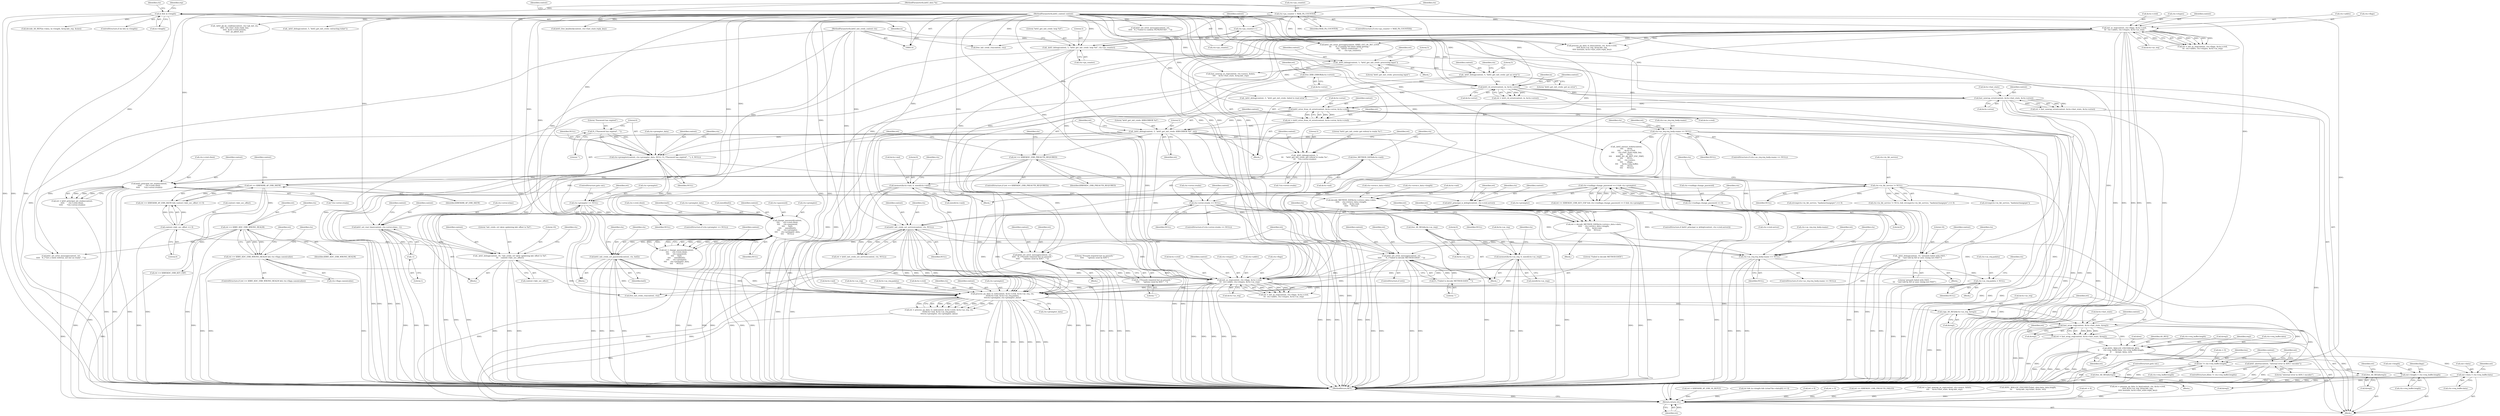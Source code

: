 digraph "0_heimdal_2f7f3d9960aa6ea21358bdf3687cee5149aa35cf@API" {
"1001029" [label="(Call,copy_AS_REQ(&ctx->as_req, &req2))"];
"1000999" [label="(Call,process_pa_data_to_md(context, &ctx->cred, &ctx->as_req, ctx,\n\t\t\t\t&ctx->md, &ctx->as_req.padata,\n\t\t\t\tctx->prompter, ctx->prompter_data))"];
"1000628" [label="(Call,krb5_set_error_message(context, ret,\n\t\t\t\t\t       N_(\"Failed to decode METHOD-DATA\", \"\")))"];
"1000572" [label="(Call,_krb5_debug(context, 5, \"krb5_get_init_creds: KRB-ERROR %d\", ret))"];
"1000562" [label="(Call,krb5_error_from_rd_error(context, &ctx->error, &ctx->cred))"];
"1000547" [label="(Call,fast_unwrap_error(context, &ctx->fast_state, &ctx->error))"];
"1000511" [label="(Call,krb5_rd_error(context, in, &ctx->error))"];
"1000500" [label="(Call,_krb5_debug(context, 5, \"krb5_get_init_creds: got an error\"))"];
"1000214" [label="(Call,_krb5_debug(context, 5, \"krb5_get_init_creds: processing input\"))"];
"1000193" [label="(Call,_krb5_debug(context, 5, \"krb5_get_init_creds: loop %d\", ctx->pa_counter))"];
"1000144" [label="(Call,init_as_req(context, ctx->flags, &ctx->cred,\n\t\t\t  ctx->addrs, ctx->etypes, &ctx->as_req))"];
"1000115" [label="(MethodParameterIn,krb5_context context)"];
"1000189" [label="(Call,ctx->pa_counter++)"];
"1000172" [label="(Call,ctx->pa_counter > MAX_PA_COUNTER)"];
"1000201" [label="(Call,in && in->length)"];
"1000117" [label="(MethodParameterIn,krb5_data *in)"];
"1000504" [label="(Call,free_KRB_ERROR(&ctx->error))"];
"1000560" [label="(Call,ret = krb5_error_from_rd_error(context, &ctx->error, &ctx->cred))"];
"1000604" [label="(Call,ret = decode_METHOD_DATA(ctx->error.e_data->data,\n\t\t\t\t\t     ctx->error.e_data->length,\n\t\t\t\t\t     &ctx->md,\n\t\t\t\t\t     NULL))"];
"1000606" [label="(Call,decode_METHOD_DATA(ctx->error.e_data->data,\n\t\t\t\t\t     ctx->error.e_data->length,\n\t\t\t\t\t     &ctx->md,\n\t\t\t\t\t     NULL))"];
"1000587" [label="(Call,memset(&ctx->md, 0, sizeof(ctx->md)))"];
"1000582" [label="(Call,free_METHOD_DATA(&ctx->md))"];
"1000132" [label="(Call,ctx->as_req.req_body.cname == NULL)"];
"1000631" [label="(Call,N_(\"Failed to decode METHOD-DATA\", \"\"))"];
"1000933" [label="(Call,init_as_req(context, ctx->flags, &ctx->cred,\n\t\t\t  ctx->addrs, ctx->etypes, &ctx->as_req))"];
"1000636" [label="(Call,krb5_set_error_message(context, ret,\n\t\t\t\t\t   N_(\"Preauth required but no preauth \"\n\t\t\t\t\t      \"options send by KDC\", \"\")))"];
"1000578" [label="(Call,ret == KRB5KDC_ERR_PREAUTH_REQUIRED)"];
"1000639" [label="(Call,N_(\"Preauth required but no preauth \"\n\t\t\t\t\t      \"options send by KDC\", \"\"))"];
"1000749" [label="(Call,krb5_init_creds_set_service(context, ctx, NULL))"];
"1000739" [label="(Call,krb5_principal_is_krbtgt(context, ctx->cred.server))"];
"1000722" [label="(Call,krb5_principal_set_realm(context,\n\t\t\t\t\t       ctx->cred.client,\n\t\t\t\t\t       *ctx->error.crealm))"];
"1000710" [label="(Call,_krb5_debug(context, 5,\n\t\t\t    \"krb5_get_init_creds: got referal to realm %s\",\n\t\t\t    *ctx->error.crealm))"];
"1000116" [label="(MethodParameterIn,krb5_init_creds_context ctx)"];
"1000695" [label="(Call,ctx->error.crealm == NULL)"];
"1000670" [label="(Call,_krb5_debug(context, 10, \"init_creds: err skew updateing kdc offset to %d\",\n\t\t\t    context->kdc_sec_offset))"];
"1000654" [label="(Call,krb5_set_real_time(context, ctx->error.stime, -1))"];
"1000661" [label="(Call,-1)"];
"1000648" [label="(Call,context->kdc_sec_offset == 0)"];
"1000860" [label="(Call,krb5_init_creds_set_password(context, ctx, buf2))"];
"1000837" [label="(Call,change_password(context,\n\t\t\t\t      ctx->cred.client,\n\t\t\t\t      ctx->password,\n\t\t\t\t      buf2,\n\t\t\t\t      sizeof(buf2),\n\t\t\t\t      ctx->prompter,\n\t\t\t\t      ctx->prompter_data,\n\t\t\t\t      NULL))"];
"1000802" [label="(Call,ctx->prompter(context, ctx->prompter_data, NULL, N_(\"Password has expired\", \"\"), 0, NULL))"];
"1000808" [label="(Call,N_(\"Password has expired\", \"\"))"];
"1000829" [label="(Call,ctx->prompter == NULL)"];
"1000782" [label="(Call,ctx->runflags.change_password == 0 && ctx->prompter)"];
"1000783" [label="(Call,ctx->runflags.change_password == 0)"];
"1000815" [label="(Call,ctx->in_tkt_service != NULL)"];
"1000898" [label="(Call,_krb5_debug(context, 10, \"preauth failed with FAST, \"\n\t\t\t    \"and told by KD or user, trying w/o FAST\"))"];
"1000684" [label="(Call,ret == KRB5_KDC_ERR_WRONG_REALM && ctx->flags.canonicalize)"];
"1000685" [label="(Call,ret == KRB5_KDC_ERR_WRONG_REALM)"];
"1000645" [label="(Call,ret == KRB5KRB_AP_ERR_SKEW)"];
"1000761" [label="(Call,memset(&ctx->as_req, 0, sizeof(ctx->as_req)))"];
"1000756" [label="(Call,free_AS_REQ(&ctx->as_req))"];
"1000979" [label="(Call,ctx->as_req.padata = NULL)"];
"1000921" [label="(Call,ctx->as_req.req_body.cname == NULL)"];
"1001038" [label="(Call,fast_wrap_req(context, &ctx->fast_state, &req2))"];
"1001036" [label="(Call,ret = fast_wrap_req(context, &ctx->fast_state, &req2))"];
"1001058" [label="(Call,ASN1_MALLOC_ENCODE(AS_REQ,\n\t\t       ctx->req_buffer.data, ctx->req_buffer.length,\n\t\t       &req2, &len, ret))"];
"1001075" [label="(Call,free_AS_REQ(&req2))"];
"1001082" [label="(Call,len != ctx->req_buffer.length)"];
"1001101" [label="(Call,out->length = ctx->req_buffer.length)"];
"1001092" [label="(Call,out->data = ctx->req_buffer.data)"];
"1001117" [label="(Return,return ret;)"];
"1001049" [label="(Call,free_AS_REQ(&req2))"];
"1001089" [label="(Call,krb5_abortx(context, \"internal error in ASN.1 encoder\"))"];
"1000629" [label="(Identifier,context)"];
"1000761" [label="(Call,memset(&ctx->as_req, 0, sizeof(ctx->as_req)))"];
"1000741" [label="(Call,ctx->cred.server)"];
"1000632" [label="(Literal,\"Failed to decode METHOD-DATA\")"];
"1000662" [label="(Literal,1)"];
"1000696" [label="(Call,ctx->error.crealm)"];
"1001072" [label="(Call,&len)"];
"1000131" [label="(ControlStructure,if (ctx->as_req.req_body.cname == NULL))"];
"1000502" [label="(Literal,5)"];
"1000124" [label="(Call,len = 0)"];
"1000171" [label="(ControlStructure,if (ctx->pa_counter > MAX_PA_COUNTER))"];
"1001091" [label="(Literal,\"internal error in ASN.1 encoder\")"];
"1001039" [label="(Identifier,context)"];
"1000191" [label="(Identifier,ctx)"];
"1000585" [label="(Identifier,ctx)"];
"1001059" [label="(Identifier,AS_REQ)"];
"1000850" [label="(Call,ctx->prompter)"];
"1001065" [label="(Call,ctx->req_buffer.length)"];
"1000815" [label="(Call,ctx->in_tkt_service != NULL)"];
"1000839" [label="(Call,ctx->cred.client)"];
"1000688" [label="(Call,ctx->flags.canonicalize)"];
"1000811" [label="(Literal,0)"];
"1000757" [label="(Call,&ctx->as_req)"];
"1000604" [label="(Call,ret = decode_METHOD_DATA(ctx->error.e_data->data,\n\t\t\t\t\t     ctx->error.e_data->length,\n\t\t\t\t\t     &ctx->md,\n\t\t\t\t\t     NULL))"];
"1000703" [label="(Call,krb5_set_error_message(context, ret,\n\t\t\t\t\t   N_(\"Got a client referral, not but no realm\", \"\")))"];
"1000206" [label="(Block,)"];
"1001112" [label="(Identifier,flags)"];
"1000437" [label="(Call,krb5_set_error_message(context, ret,\n\t\t\t\t\t   N_(\"Failed to confirm PA-PKINIT-KX\", \"\")))"];
"1000274" [label="(Call,fast_unwrap_as_rep(context, ctx->nonce, &data,\n\t\t\t\t     &ctx->fast_state, &rep.kdc_rep))"];
"1000633" [label="(Literal,\"\")"];
"1001010" [label="(Call,&ctx->md)"];
"1001119" [label="(MethodReturn,RET)"];
"1000866" [label="(Identifier,ctx)"];
"1000202" [label="(Identifier,in)"];
"1000214" [label="(Call,_krb5_debug(context, 5, \"krb5_get_init_creds: processing input\"))"];
"1000548" [label="(Identifier,context)"];
"1000500" [label="(Call,_krb5_debug(context, 5, \"krb5_get_init_creds: got an error\"))"];
"1000176" [label="(Identifier,MAX_PA_COUNTER)"];
"1000545" [label="(Call,ret = fast_unwrap_error(context, &ctx->fast_state, &ctx->error))"];
"1000172" [label="(Call,ctx->pa_counter > MAX_PA_COUNTER)"];
"1000789" [label="(Literal,0)"];
"1000990" [label="(Identifier,ctx)"];
"1000955" [label="(Call,free_init_creds_ctx(context, ctx))"];
"1001076" [label="(Call,&req2)"];
"1001037" [label="(Identifier,ret)"];
"1000764" [label="(Identifier,ctx)"];
"1000145" [label="(Identifier,context)"];
"1000847" [label="(Identifier,buf2)"];
"1000215" [label="(Identifier,context)"];
"1000588" [label="(Call,&ctx->md)"];
"1000836" [label="(Identifier,ret)"];
"1000920" [label="(ControlStructure,if (ctx->as_req.req_body.cname == NULL))"];
"1000196" [label="(Literal,\"krb5_get_init_creds: loop %d\")"];
"1001005" [label="(Call,&ctx->as_req)"];
"1000534" [label="(Call,ret = KRB5KRB_AP_ERR_V4_REPLY)"];
"1000356" [label="(Call,_krb5_extract_ticket(context,\n\t\t\t\t       &rep,\n\t\t\t\t       &ctx->cred,\n\t\t\t\t       ctx->fast_state.reply_key,\n\t\t\t\t       NULL,\n\t\t\t\t       KRB5_KU_AS_REP_ENC_PART,\n\t\t\t\t       NULL,\n\t\t\t\t       ctx->nonce,\n\t\t\t\t       eflags,\n \t\t\t\t       &ctx->req_buffer,\n \t\t\t\t       NULL,\n \t\t\t\t       NULL))"];
"1000712" [label="(Literal,5)"];
"1000830" [label="(Call,ctx->prompter)"];
"1000686" [label="(Identifier,ret)"];
"1000144" [label="(Call,init_as_req(context, ctx->flags, &ctx->cred,\n\t\t\t  ctx->addrs, ctx->etypes, &ctx->as_req))"];
"1000938" [label="(Call,&ctx->cred)"];
"1000563" [label="(Identifier,context)"];
"1000553" [label="(Call,&ctx->error)"];
"1000195" [label="(Literal,5)"];
"1000635" [label="(Block,)"];
"1000194" [label="(Identifier,context)"];
"1000901" [label="(Literal,\"preauth failed with FAST, \"\n\t\t\t    \"and told by KD or user, trying w/o FAST\")"];
"1000665" [label="(Identifier,context)"];
"1000704" [label="(Identifier,context)"];
"1000819" [label="(Identifier,NULL)"];
"1000577" [label="(ControlStructure,if (ret == KRB5KDC_ERR_PREAUTH_REQUIRED))"];
"1000143" [label="(Identifier,ret)"];
"1001117" [label="(Return,return ret;)"];
"1000922" [label="(Call,ctx->as_req.req_body.cname)"];
"1000650" [label="(Identifier,context)"];
"1000820" [label="(Call,strcmp(ctx->in_tkt_service, \"kadmin/changepw\") == 0)"];
"1001047" [label="(Identifier,ret)"];
"1000572" [label="(Call,_krb5_debug(context, 5, \"krb5_get_init_creds: KRB-ERROR %d\", ret))"];
"1001014" [label="(Call,&ctx->as_req.padata)"];
"1001001" [label="(Call,&ctx->cred)"];
"1000560" [label="(Call,ret = krb5_error_from_rd_error(context, &ctx->error, &ctx->cred))"];
"1000918" [label="(Identifier,ret)"];
"1000607" [label="(Call,ctx->error.e_data->data)"];
"1000646" [label="(Identifier,ret)"];
"1001102" [label="(Call,out->length)"];
"1000934" [label="(Identifier,context)"];
"1001092" [label="(Call,out->data = ctx->req_buffer.data)"];
"1000833" [label="(Identifier,NULL)"];
"1000197" [label="(Call,ctx->pa_counter)"];
"1000925" [label="(Identifier,ctx)"];
"1000645" [label="(Call,ret == KRB5KRB_AP_ERR_SKEW)"];
"1000809" [label="(Literal,\"Password has expired\")"];
"1000519" [label="(Call,ret && in->length && ((char*)in->data)[0] == 4)"];
"1000159" [label="(Call,&ctx->as_req)"];
"1000713" [label="(Literal,\"krb5_get_init_creds: got referal to realm %s\")"];
"1001089" [label="(Call,krb5_abortx(context, \"internal error in ASN.1 encoder\"))"];
"1001070" [label="(Call,&req2)"];
"1000568" [label="(Call,&ctx->cred)"];
"1000667" [label="(Call,ret = 0)"];
"1001038" [label="(Call,fast_wrap_req(context, &ctx->fast_state, &req2))"];
"1001077" [label="(Identifier,req2)"];
"1000814" [label="(Call,ctx->in_tkt_service != NULL && strcmp(ctx->in_tkt_service, \"kadmin/changepw\") == 0)"];
"1000860" [label="(Call,krb5_init_creds_set_password(context, ctx, buf2))"];
"1001048" [label="(Block,)"];
"1001036" [label="(Call,ret = fast_wrap_req(context, &ctx->fast_state, &req2))"];
"1000580" [label="(Identifier,KRB5KDC_ERR_PREAUTH_REQUIRED)"];
"1000219" [label="(Identifier,ret)"];
"1000501" [label="(Identifier,context)"];
"1000606" [label="(Call,decode_METHOD_DATA(ctx->error.e_data->data,\n\t\t\t\t\t     ctx->error.e_data->length,\n\t\t\t\t\t     &ctx->md,\n\t\t\t\t\t     NULL))"];
"1000418" [label="(Call,_krb5_pk_kx_confirm(context, ctx->pk_init_ctx,\n\t\t\t\t\t  ctx->fast_state.reply_key,\n\t\t\t\t\t  &ctx->cred.session,\n\t\t\t\t\t  pa_pkinit_kx))"];
"1000640" [label="(Literal,\"Preauth required but no preauth \"\n\t\t\t\t\t      \"options send by KDC\")"];
"1000690" [label="(Identifier,ctx)"];
"1001040" [label="(Call,&ctx->fast_state)"];
"1001083" [label="(Identifier,len)"];
"1000722" [label="(Call,krb5_principal_set_realm(context,\n\t\t\t\t\t       ctx->cred.client,\n\t\t\t\t\t       *ctx->error.crealm))"];
"1000766" [label="(Literal,0)"];
"1000808" [label="(Call,N_(\"Password has expired\", \"\"))"];
"1000985" [label="(Identifier,NULL)"];
"1001079" [label="(Identifier,ret)"];
"1000945" [label="(Call,ctx->etypes)"];
"1001034" [label="(Call,&req2)"];
"1001023" [label="(Call,ctx->prompter_data)"];
"1000592" [label="(Literal,0)"];
"1000853" [label="(Call,ctx->prompter_data)"];
"1000784" [label="(Call,ctx->runflags.change_password)"];
"1000783" [label="(Call,ctx->runflags.change_password == 0)"];
"1000738" [label="(ControlStructure,if (krb5_principal_is_krbtgt(context, ctx->cred.server)))"];
"1000499" [label="(Block,)"];
"1000877" [label="(Block,)"];
"1001105" [label="(Call,ctx->req_buffer.length)"];
"1000829" [label="(Call,ctx->prompter == NULL)"];
"1000767" [label="(Call,sizeof(ctx->as_req))"];
"1000582" [label="(Call,free_METHOD_DATA(&ctx->md))"];
"1000653" [label="(Block,)"];
"1000153" [label="(Call,ctx->addrs)"];
"1000695" [label="(Call,ctx->error.crealm == NULL)"];
"1000782" [label="(Call,ctx->runflags.change_password == 0 && ctx->prompter)"];
"1000723" [label="(Identifier,context)"];
"1000575" [label="(Literal,\"krb5_get_init_creds: KRB-ERROR %d\")"];
"1000752" [label="(Identifier,NULL)"];
"1001009" [label="(Identifier,ctx)"];
"1000655" [label="(Identifier,context)"];
"1000905" [label="(Identifier,ctx)"];
"1000747" [label="(Call,ret = krb5_init_creds_set_service(context, ctx, NULL))"];
"1000685" [label="(Call,ret == KRB5_KDC_ERR_WRONG_REALM)"];
"1000121" [label="(Block,)"];
"1000146" [label="(Call,ctx->flags)"];
"1000810" [label="(Literal,\"\")"];
"1000505" [label="(Call,&ctx->error)"];
"1000630" [label="(Identifier,ret)"];
"1000683" [label="(ControlStructure,if (ret == KRB5_KDC_ERR_WRONG_REALM && ctx->flags.canonicalize))"];
"1000350" [label="(Call,_krb5_debug(context, 5, \"krb5_get_init_creds: extracting ticket\"))"];
"1000627" [label="(Identifier,ret)"];
"1000821" [label="(Call,strcmp(ctx->in_tkt_service, \"kadmin/changepw\"))"];
"1000779" [label="(Call,ret == KRB5KDC_ERR_KEY_EXP)"];
"1001058" [label="(Call,ASN1_MALLOC_ENCODE(AS_REQ,\n\t\t       ctx->req_buffer.data, ctx->req_buffer.length,\n\t\t       &req2, &len, ret))"];
"1000869" [label="(Call,ret = 0)"];
"1001052" [label="(ControlStructure,goto out;)"];
"1000834" [label="(ControlStructure,goto out;)"];
"1001050" [label="(Call,&req2)"];
"1000626" [label="(ControlStructure,if (ret))"];
"1000641" [label="(Literal,\"\")"];
"1000116" [label="(MethodParameterIn,krb5_init_creds_context ctx)"];
"1000654" [label="(Call,krb5_set_real_time(context, ctx->error.stime, -1))"];
"1000513" [label="(Identifier,in)"];
"1000674" [label="(Call,context->kdc_sec_offset)"];
"1001049" [label="(Call,free_AS_REQ(&req2))"];
"1000848" [label="(Call,sizeof(buf2))"];
"1000932" [label="(Identifier,ret)"];
"1000802" [label="(Call,ctx->prompter(context, ctx->prompter_data, NULL, N_(\"Password has expired\", \"\"), 0, NULL))"];
"1000547" [label="(Call,fast_unwrap_error(context, &ctx->fast_state, &ctx->error))"];
"1000576" [label="(Identifier,ret)"];
"1000625" [label="(Identifier,NULL)"];
"1000671" [label="(Identifier,context)"];
"1000966" [label="(Block,)"];
"1000673" [label="(Literal,\"init_creds: err skew updateing kdc offset to %d\")"];
"1000921" [label="(Call,ctx->as_req.req_body.cname == NULL)"];
"1000748" [label="(Identifier,ret)"];
"1000149" [label="(Call,&ctx->cred)"];
"1001103" [label="(Identifier,out)"];
"1000997" [label="(Call,ret = process_pa_data_to_md(context, &ctx->cred, &ctx->as_req, ctx,\n\t\t\t\t&ctx->md, &ctx->as_req.padata,\n\t\t\t\tctx->prompter, ctx->prompter_data))"];
"1001094" [label="(Identifier,out)"];
"1000142" [label="(Call,ret = init_as_req(context, ctx->flags, &ctx->cred,\n\t\t\t  ctx->addrs, ctx->etypes, &ctx->as_req))"];
"1000503" [label="(Literal,\"krb5_get_init_creds: got an error\")"];
"1000661" [label="(Call,-1)"];
"1000628" [label="(Call,krb5_set_error_message(context, ret,\n\t\t\t\t\t       N_(\"Failed to decode METHOD-DATA\", \"\")))"];
"1000874" [label="(Call,ret == KRB5KDC_ERR_PREAUTH_FAILED)"];
"1001060" [label="(Call,ctx->req_buffer.data)"];
"1000828" [label="(ControlStructure,if (ctx->prompter == NULL))"];
"1000190" [label="(Call,ctx->pa_counter)"];
"1000579" [label="(Identifier,ret)"];
"1000750" [label="(Identifier,context)"];
"1000670" [label="(Call,_krb5_debug(context, 10, \"init_creds: err skew updateing kdc offset to %d\",\n\t\t\t    context->kdc_sec_offset))"];
"1000319" [label="(Call,process_pa_data_to_key(context, ctx, &ctx->cred,\n\t\t\t\t\t &ctx->as_req, &rep.kdc_rep,\n\t\t\t\t\t hostinfo, &ctx->fast_state.reply_key))"];
"1000759" [label="(Identifier,ctx)"];
"1000804" [label="(Call,ctx->prompter_data)"];
"1001029" [label="(Call,copy_AS_REQ(&ctx->as_req, &req2))"];
"1000631" [label="(Call,N_(\"Failed to decode METHOD-DATA\", \"\"))"];
"1000710" [label="(Call,_krb5_debug(context, 5,\n\t\t\t    \"krb5_get_init_creds: got referal to realm %s\",\n\t\t\t    *ctx->error.crealm))"];
"1000942" [label="(Call,ctx->addrs)"];
"1000504" [label="(Call,free_KRB_ERROR(&ctx->error))"];
"1000166" [label="(Call,free_init_creds_ctx(context, ctx))"];
"1000714" [label="(Call,*ctx->error.crealm)"];
"1000644" [label="(Call,ret == KRB5KRB_AP_ERR_SKEW && context->kdc_sec_offset == 0)"];
"1000863" [label="(Identifier,buf2)"];
"1000639" [label="(Call,N_(\"Preauth required but no preauth \"\n\t\t\t\t\t      \"options send by KDC\", \"\"))"];
"1000581" [label="(Block,)"];
"1000720" [label="(Call,ret = krb5_principal_set_realm(context,\n\t\t\t\t\t       ctx->cred.client,\n\t\t\t\t\t       *ctx->error.crealm))"];
"1000749" [label="(Call,krb5_init_creds_set_service(context, ctx, NULL))"];
"1000979" [label="(Call,ctx->as_req.padata = NULL)"];
"1000701" [label="(Identifier,NULL)"];
"1000647" [label="(Identifier,KRB5KRB_AP_ERR_SKEW)"];
"1000856" [label="(Identifier,NULL)"];
"1000193" [label="(Call,_krb5_debug(context, 5, \"krb5_get_init_creds: loop %d\", ctx->pa_counter))"];
"1000724" [label="(Call,ctx->cred.client)"];
"1001101" [label="(Call,out->length = ctx->req_buffer.length)"];
"1000272" [label="(Call,ret = fast_unwrap_as_rep(context, ctx->nonce, &data,\n\t\t\t\t     &ctx->fast_state, &rep.kdc_rep))"];
"1000578" [label="(Call,ret == KRB5KDC_ERR_PREAUTH_REQUIRED)"];
"1000220" [label="(Call,decode_AS_REP(in->data, in->length, &rep.kdc_rep, &size))"];
"1000838" [label="(Identifier,context)"];
"1000245" [label="(Call,ASN1_MALLOC_ENCODE(Ticket, data.data, data.length,\n\t\t\t       &rep.kdc_rep.ticket, &size, ret))"];
"1000605" [label="(Identifier,ret)"];
"1001096" [label="(Call,ctx->req_buffer.data)"];
"1000762" [label="(Call,&ctx->as_req)"];
"1001081" [label="(ControlStructure,if(len != ctx->req_buffer.length))"];
"1000793" [label="(Block,)"];
"1000693" [label="(Block,)"];
"1000540" [label="(Call,_krb5_debug(context, 5, \"krb5_get_init_creds: failed to read error\"))"];
"1000614" [label="(Call,ctx->error.e_data->length)"];
"1000511" [label="(Call,krb5_rd_error(context, in, &ctx->error))"];
"1000132" [label="(Call,ctx->as_req.req_body.cname == NULL)"];
"1000812" [label="(Identifier,NULL)"];
"1001084" [label="(Call,ctx->req_buffer.length)"];
"1000914" [label="(Call,ret = 0)"];
"1001074" [label="(Identifier,ret)"];
"1000698" [label="(Identifier,ctx)"];
"1000862" [label="(Identifier,ctx)"];
"1000649" [label="(Call,context->kdc_sec_offset)"];
"1000210" [label="(Identifier,rep)"];
"1000200" [label="(ControlStructure,if (in && in->length))"];
"1000201" [label="(Call,in && in->length)"];
"1000621" [label="(Call,&ctx->md)"];
"1000600" [label="(Identifier,ctx)"];
"1000179" [label="(Identifier,context)"];
"1000780" [label="(Identifier,ret)"];
"1001082" [label="(Call,len != ctx->req_buffer.length)"];
"1000711" [label="(Identifier,context)"];
"1000178" [label="(Call,krb5_set_error_message(context, KRB5_GET_IN_TKT_LOOP,\n\t\t\t       N_(\"Looping %d times while getting \"\n\t\t\t\t  \"initial credentials\", \"\"),\n\t\t\t       ctx->pa_counter))"];
"1000935" [label="(Call,ctx->flags)"];
"1001075" [label="(Call,free_AS_REQ(&req2))"];
"1000573" [label="(Identifier,context)"];
"1000931" [label="(Call,ret = init_as_req(context, ctx->flags, &ctx->cred,\n\t\t\t  ctx->addrs, ctx->etypes, &ctx->as_req))"];
"1001090" [label="(Identifier,context)"];
"1001118" [label="(Identifier,ret)"];
"1000656" [label="(Call,ctx->error.stime)"];
"1000574" [label="(Literal,5)"];
"1000803" [label="(Identifier,context)"];
"1000778" [label="(Call,ret == KRB5KDC_ERR_KEY_EXP && ctx->runflags.change_password == 0 && ctx->prompter)"];
"1000790" [label="(Call,ctx->prompter)"];
"1000817" [label="(Identifier,ctx)"];
"1000898" [label="(Call,_krb5_debug(context, 10, \"preauth failed with FAST, \"\n\t\t\t    \"and told by KD or user, trying w/o FAST\"))"];
"1000756" [label="(Call,free_AS_REQ(&ctx->as_req))"];
"1000593" [label="(Call,sizeof(ctx->md))"];
"1000816" [label="(Call,ctx->in_tkt_service)"];
"1000672" [label="(Literal,10)"];
"1000636" [label="(Call,krb5_set_error_message(context, ret,\n\t\t\t\t\t   N_(\"Preauth required but no preauth \"\n\t\t\t\t\t      \"options send by KDC\", \"\")))"];
"1000514" [label="(Call,&ctx->error)"];
"1001000" [label="(Identifier,context)"];
"1000507" [label="(Identifier,ctx)"];
"1000900" [label="(Literal,10)"];
"1000694" [label="(ControlStructure,if (ctx->error.crealm == NULL))"];
"1001044" [label="(Call,&req2)"];
"1000999" [label="(Call,process_pa_data_to_md(context, &ctx->cred, &ctx->as_req, ctx,\n\t\t\t\t&ctx->md, &ctx->as_req.padata,\n\t\t\t\tctx->prompter, ctx->prompter_data))"];
"1000948" [label="(Call,&ctx->as_req)"];
"1000317" [label="(Call,ret = process_pa_data_to_key(context, ctx, &ctx->cred,\n\t\t\t\t\t &ctx->as_req, &rep.kdc_rep,\n\t\t\t\t\t hostinfo, &ctx->fast_state.reply_key))"];
"1000549" [label="(Call,&ctx->fast_state)"];
"1000837" [label="(Call,change_password(context,\n\t\t\t\t      ctx->cred.client,\n\t\t\t\t      ctx->password,\n\t\t\t\t      buf2,\n\t\t\t\t      sizeof(buf2),\n\t\t\t\t      ctx->prompter,\n\t\t\t\t      ctx->prompter_data,\n\t\t\t\t      NULL))"];
"1000929" [label="(Identifier,NULL)"];
"1000216" [label="(Literal,5)"];
"1000561" [label="(Identifier,ret)"];
"1000468" [label="(Call,krb5_free_keyblock(context, ctx->fast_state.reply_key))"];
"1000583" [label="(Call,&ctx->md)"];
"1000603" [label="(Block,)"];
"1000140" [label="(Identifier,NULL)"];
"1000562" [label="(Call,krb5_error_from_rd_error(context, &ctx->error, &ctx->cred))"];
"1000637" [label="(Identifier,context)"];
"1000156" [label="(Call,ctx->etypes)"];
"1000590" [label="(Identifier,ctx)"];
"1000740" [label="(Identifier,context)"];
"1000980" [label="(Call,ctx->as_req.padata)"];
"1000652" [label="(Literal,0)"];
"1000133" [label="(Call,ctx->as_req.req_body.cname)"];
"1000739" [label="(Call,krb5_principal_is_krbtgt(context, ctx->cred.server))"];
"1000512" [label="(Identifier,context)"];
"1000587" [label="(Call,memset(&ctx->md, 0, sizeof(ctx->md)))"];
"1000687" [label="(Identifier,KRB5_KDC_ERR_WRONG_REALM)"];
"1000791" [label="(Identifier,ctx)"];
"1000117" [label="(MethodParameterIn,krb5_data *in)"];
"1000203" [label="(Call,in->length)"];
"1001093" [label="(Call,out->data)"];
"1000835" [label="(Call,ret = change_password(context,\n\t\t\t\t      ctx->cred.client,\n\t\t\t\t      ctx->password,\n\t\t\t\t      buf2,\n\t\t\t\t      sizeof(buf2),\n\t\t\t\t      ctx->prompter,\n\t\t\t\t      ctx->prompter_data,\n\t\t\t\t      NULL))"];
"1000509" [label="(Call,ret = krb5_rd_error(context, in, &ctx->error))"];
"1000564" [label="(Call,&ctx->error)"];
"1000174" [label="(Identifier,ctx)"];
"1000773" [label="(Identifier,ctx)"];
"1000679" [label="(Identifier,ctx)"];
"1000173" [label="(Call,ctx->pa_counter)"];
"1000823" [label="(Identifier,ctx)"];
"1000115" [label="(MethodParameterIn,krb5_context context)"];
"1000729" [label="(Call,*ctx->error.crealm)"];
"1001020" [label="(Call,ctx->prompter)"];
"1000933" [label="(Call,init_as_req(context, ctx->flags, &ctx->cred,\n\t\t\t  ctx->addrs, ctx->etypes, &ctx->as_req))"];
"1000844" [label="(Call,ctx->password)"];
"1000899" [label="(Identifier,context)"];
"1000861" [label="(Identifier,context)"];
"1001030" [label="(Call,&ctx->as_req)"];
"1000721" [label="(Identifier,ret)"];
"1000189" [label="(Call,ctx->pa_counter++)"];
"1000684" [label="(Call,ret == KRB5_KDC_ERR_WRONG_REALM && ctx->flags.canonicalize)"];
"1000217" [label="(Literal,\"krb5_get_init_creds: processing input\")"];
"1000751" [label="(Identifier,ctx)"];
"1000963" [label="(Identifier,ctx)"];
"1000510" [label="(Identifier,ret)"];
"1000648" [label="(Call,context->kdc_sec_offset == 0)"];
"1000638" [label="(Identifier,ret)"];
"1000807" [label="(Identifier,NULL)"];
"1001029" -> "1000121"  [label="AST: "];
"1001029" -> "1001034"  [label="CFG: "];
"1001030" -> "1001029"  [label="AST: "];
"1001034" -> "1001029"  [label="AST: "];
"1001037" -> "1001029"  [label="CFG: "];
"1001029" -> "1001119"  [label="DDG: "];
"1001029" -> "1001119"  [label="DDG: "];
"1000999" -> "1001029"  [label="DDG: "];
"1001029" -> "1001038"  [label="DDG: "];
"1000999" -> "1000997"  [label="AST: "];
"1000999" -> "1001023"  [label="CFG: "];
"1001000" -> "1000999"  [label="AST: "];
"1001001" -> "1000999"  [label="AST: "];
"1001005" -> "1000999"  [label="AST: "];
"1001009" -> "1000999"  [label="AST: "];
"1001010" -> "1000999"  [label="AST: "];
"1001014" -> "1000999"  [label="AST: "];
"1001020" -> "1000999"  [label="AST: "];
"1001023" -> "1000999"  [label="AST: "];
"1000997" -> "1000999"  [label="CFG: "];
"1000999" -> "1001119"  [label="DDG: "];
"1000999" -> "1001119"  [label="DDG: "];
"1000999" -> "1001119"  [label="DDG: "];
"1000999" -> "1001119"  [label="DDG: "];
"1000999" -> "1001119"  [label="DDG: "];
"1000999" -> "1001119"  [label="DDG: "];
"1000999" -> "1001119"  [label="DDG: "];
"1000999" -> "1001119"  [label="DDG: "];
"1000999" -> "1000997"  [label="DDG: "];
"1000999" -> "1000997"  [label="DDG: "];
"1000999" -> "1000997"  [label="DDG: "];
"1000999" -> "1000997"  [label="DDG: "];
"1000999" -> "1000997"  [label="DDG: "];
"1000999" -> "1000997"  [label="DDG: "];
"1000999" -> "1000997"  [label="DDG: "];
"1000999" -> "1000997"  [label="DDG: "];
"1000628" -> "1000999"  [label="DDG: "];
"1000933" -> "1000999"  [label="DDG: "];
"1000933" -> "1000999"  [label="DDG: "];
"1000933" -> "1000999"  [label="DDG: "];
"1000636" -> "1000999"  [label="DDG: "];
"1000749" -> "1000999"  [label="DDG: "];
"1000749" -> "1000999"  [label="DDG: "];
"1000670" -> "1000999"  [label="DDG: "];
"1000572" -> "1000999"  [label="DDG: "];
"1000860" -> "1000999"  [label="DDG: "];
"1000860" -> "1000999"  [label="DDG: "];
"1000193" -> "1000999"  [label="DDG: "];
"1000898" -> "1000999"  [label="DDG: "];
"1000739" -> "1000999"  [label="DDG: "];
"1000115" -> "1000999"  [label="DDG: "];
"1000562" -> "1000999"  [label="DDG: "];
"1000144" -> "1000999"  [label="DDG: "];
"1000144" -> "1000999"  [label="DDG: "];
"1000761" -> "1000999"  [label="DDG: "];
"1000116" -> "1000999"  [label="DDG: "];
"1000606" -> "1000999"  [label="DDG: "];
"1000587" -> "1000999"  [label="DDG: "];
"1000979" -> "1000999"  [label="DDG: "];
"1000837" -> "1000999"  [label="DDG: "];
"1000837" -> "1000999"  [label="DDG: "];
"1000782" -> "1000999"  [label="DDG: "];
"1000999" -> "1001038"  [label="DDG: "];
"1000628" -> "1000626"  [label="AST: "];
"1000628" -> "1000631"  [label="CFG: "];
"1000629" -> "1000628"  [label="AST: "];
"1000630" -> "1000628"  [label="AST: "];
"1000631" -> "1000628"  [label="AST: "];
"1000918" -> "1000628"  [label="CFG: "];
"1000628" -> "1001119"  [label="DDG: "];
"1000628" -> "1001119"  [label="DDG: "];
"1000628" -> "1001119"  [label="DDG: "];
"1000628" -> "1001119"  [label="DDG: "];
"1000572" -> "1000628"  [label="DDG: "];
"1000115" -> "1000628"  [label="DDG: "];
"1000604" -> "1000628"  [label="DDG: "];
"1000631" -> "1000628"  [label="DDG: "];
"1000631" -> "1000628"  [label="DDG: "];
"1000628" -> "1000933"  [label="DDG: "];
"1000628" -> "1001117"  [label="DDG: "];
"1000572" -> "1000499"  [label="AST: "];
"1000572" -> "1000576"  [label="CFG: "];
"1000573" -> "1000572"  [label="AST: "];
"1000574" -> "1000572"  [label="AST: "];
"1000575" -> "1000572"  [label="AST: "];
"1000576" -> "1000572"  [label="AST: "];
"1000579" -> "1000572"  [label="CFG: "];
"1000572" -> "1001119"  [label="DDG: "];
"1000572" -> "1001119"  [label="DDG: "];
"1000562" -> "1000572"  [label="DDG: "];
"1000115" -> "1000572"  [label="DDG: "];
"1000560" -> "1000572"  [label="DDG: "];
"1000572" -> "1000578"  [label="DDG: "];
"1000572" -> "1000636"  [label="DDG: "];
"1000572" -> "1000654"  [label="DDG: "];
"1000572" -> "1000703"  [label="DDG: "];
"1000572" -> "1000710"  [label="DDG: "];
"1000572" -> "1000802"  [label="DDG: "];
"1000572" -> "1000898"  [label="DDG: "];
"1000572" -> "1000933"  [label="DDG: "];
"1000562" -> "1000560"  [label="AST: "];
"1000562" -> "1000568"  [label="CFG: "];
"1000563" -> "1000562"  [label="AST: "];
"1000564" -> "1000562"  [label="AST: "];
"1000568" -> "1000562"  [label="AST: "];
"1000560" -> "1000562"  [label="CFG: "];
"1000562" -> "1001119"  [label="DDG: "];
"1000562" -> "1001119"  [label="DDG: "];
"1000562" -> "1000560"  [label="DDG: "];
"1000562" -> "1000560"  [label="DDG: "];
"1000562" -> "1000560"  [label="DDG: "];
"1000547" -> "1000562"  [label="DDG: "];
"1000547" -> "1000562"  [label="DDG: "];
"1000115" -> "1000562"  [label="DDG: "];
"1000144" -> "1000562"  [label="DDG: "];
"1000562" -> "1000933"  [label="DDG: "];
"1000547" -> "1000545"  [label="AST: "];
"1000547" -> "1000553"  [label="CFG: "];
"1000548" -> "1000547"  [label="AST: "];
"1000549" -> "1000547"  [label="AST: "];
"1000553" -> "1000547"  [label="AST: "];
"1000545" -> "1000547"  [label="CFG: "];
"1000547" -> "1001119"  [label="DDG: "];
"1000547" -> "1001119"  [label="DDG: "];
"1000547" -> "1001119"  [label="DDG: "];
"1000547" -> "1000545"  [label="DDG: "];
"1000547" -> "1000545"  [label="DDG: "];
"1000547" -> "1000545"  [label="DDG: "];
"1000511" -> "1000547"  [label="DDG: "];
"1000511" -> "1000547"  [label="DDG: "];
"1000115" -> "1000547"  [label="DDG: "];
"1000547" -> "1001038"  [label="DDG: "];
"1000511" -> "1000509"  [label="AST: "];
"1000511" -> "1000514"  [label="CFG: "];
"1000512" -> "1000511"  [label="AST: "];
"1000513" -> "1000511"  [label="AST: "];
"1000514" -> "1000511"  [label="AST: "];
"1000509" -> "1000511"  [label="CFG: "];
"1000511" -> "1001119"  [label="DDG: "];
"1000511" -> "1001119"  [label="DDG: "];
"1000511" -> "1000509"  [label="DDG: "];
"1000511" -> "1000509"  [label="DDG: "];
"1000511" -> "1000509"  [label="DDG: "];
"1000500" -> "1000511"  [label="DDG: "];
"1000115" -> "1000511"  [label="DDG: "];
"1000201" -> "1000511"  [label="DDG: "];
"1000117" -> "1000511"  [label="DDG: "];
"1000504" -> "1000511"  [label="DDG: "];
"1000511" -> "1000540"  [label="DDG: "];
"1000500" -> "1000499"  [label="AST: "];
"1000500" -> "1000503"  [label="CFG: "];
"1000501" -> "1000500"  [label="AST: "];
"1000502" -> "1000500"  [label="AST: "];
"1000503" -> "1000500"  [label="AST: "];
"1000507" -> "1000500"  [label="CFG: "];
"1000500" -> "1001119"  [label="DDG: "];
"1000214" -> "1000500"  [label="DDG: "];
"1000115" -> "1000500"  [label="DDG: "];
"1000214" -> "1000206"  [label="AST: "];
"1000214" -> "1000217"  [label="CFG: "];
"1000215" -> "1000214"  [label="AST: "];
"1000216" -> "1000214"  [label="AST: "];
"1000217" -> "1000214"  [label="AST: "];
"1000219" -> "1000214"  [label="CFG: "];
"1000214" -> "1001119"  [label="DDG: "];
"1000214" -> "1001119"  [label="DDG: "];
"1000193" -> "1000214"  [label="DDG: "];
"1000115" -> "1000214"  [label="DDG: "];
"1000214" -> "1000274"  [label="DDG: "];
"1000193" -> "1000121"  [label="AST: "];
"1000193" -> "1000197"  [label="CFG: "];
"1000194" -> "1000193"  [label="AST: "];
"1000195" -> "1000193"  [label="AST: "];
"1000196" -> "1000193"  [label="AST: "];
"1000197" -> "1000193"  [label="AST: "];
"1000202" -> "1000193"  [label="CFG: "];
"1000193" -> "1001119"  [label="DDG: "];
"1000193" -> "1001119"  [label="DDG: "];
"1000144" -> "1000193"  [label="DDG: "];
"1000115" -> "1000193"  [label="DDG: "];
"1000189" -> "1000193"  [label="DDG: "];
"1000193" -> "1000933"  [label="DDG: "];
"1000144" -> "1000142"  [label="AST: "];
"1000144" -> "1000159"  [label="CFG: "];
"1000145" -> "1000144"  [label="AST: "];
"1000146" -> "1000144"  [label="AST: "];
"1000149" -> "1000144"  [label="AST: "];
"1000153" -> "1000144"  [label="AST: "];
"1000156" -> "1000144"  [label="AST: "];
"1000159" -> "1000144"  [label="AST: "];
"1000142" -> "1000144"  [label="CFG: "];
"1000144" -> "1001119"  [label="DDG: "];
"1000144" -> "1001119"  [label="DDG: "];
"1000144" -> "1001119"  [label="DDG: "];
"1000144" -> "1001119"  [label="DDG: "];
"1000144" -> "1001119"  [label="DDG: "];
"1000144" -> "1000142"  [label="DDG: "];
"1000144" -> "1000142"  [label="DDG: "];
"1000144" -> "1000142"  [label="DDG: "];
"1000144" -> "1000142"  [label="DDG: "];
"1000144" -> "1000142"  [label="DDG: "];
"1000144" -> "1000142"  [label="DDG: "];
"1000115" -> "1000144"  [label="DDG: "];
"1000144" -> "1000166"  [label="DDG: "];
"1000144" -> "1000178"  [label="DDG: "];
"1000144" -> "1000319"  [label="DDG: "];
"1000144" -> "1000319"  [label="DDG: "];
"1000144" -> "1000756"  [label="DDG: "];
"1000144" -> "1000933"  [label="DDG: "];
"1000144" -> "1000933"  [label="DDG: "];
"1000144" -> "1000933"  [label="DDG: "];
"1000144" -> "1000933"  [label="DDG: "];
"1000144" -> "1000933"  [label="DDG: "];
"1000115" -> "1000114"  [label="AST: "];
"1000115" -> "1001119"  [label="DDG: "];
"1000115" -> "1000166"  [label="DDG: "];
"1000115" -> "1000178"  [label="DDG: "];
"1000115" -> "1000274"  [label="DDG: "];
"1000115" -> "1000319"  [label="DDG: "];
"1000115" -> "1000350"  [label="DDG: "];
"1000115" -> "1000356"  [label="DDG: "];
"1000115" -> "1000418"  [label="DDG: "];
"1000115" -> "1000437"  [label="DDG: "];
"1000115" -> "1000468"  [label="DDG: "];
"1000115" -> "1000540"  [label="DDG: "];
"1000115" -> "1000636"  [label="DDG: "];
"1000115" -> "1000654"  [label="DDG: "];
"1000115" -> "1000670"  [label="DDG: "];
"1000115" -> "1000703"  [label="DDG: "];
"1000115" -> "1000710"  [label="DDG: "];
"1000115" -> "1000722"  [label="DDG: "];
"1000115" -> "1000739"  [label="DDG: "];
"1000115" -> "1000749"  [label="DDG: "];
"1000115" -> "1000802"  [label="DDG: "];
"1000115" -> "1000837"  [label="DDG: "];
"1000115" -> "1000860"  [label="DDG: "];
"1000115" -> "1000898"  [label="DDG: "];
"1000115" -> "1000933"  [label="DDG: "];
"1000115" -> "1000955"  [label="DDG: "];
"1000115" -> "1001038"  [label="DDG: "];
"1000115" -> "1001089"  [label="DDG: "];
"1000189" -> "1000121"  [label="AST: "];
"1000189" -> "1000190"  [label="CFG: "];
"1000190" -> "1000189"  [label="AST: "];
"1000194" -> "1000189"  [label="CFG: "];
"1000172" -> "1000189"  [label="DDG: "];
"1000172" -> "1000171"  [label="AST: "];
"1000172" -> "1000176"  [label="CFG: "];
"1000173" -> "1000172"  [label="AST: "];
"1000176" -> "1000172"  [label="AST: "];
"1000179" -> "1000172"  [label="CFG: "];
"1000191" -> "1000172"  [label="CFG: "];
"1000172" -> "1001119"  [label="DDG: "];
"1000172" -> "1001119"  [label="DDG: "];
"1000172" -> "1000178"  [label="DDG: "];
"1000201" -> "1000200"  [label="AST: "];
"1000201" -> "1000202"  [label="CFG: "];
"1000201" -> "1000203"  [label="CFG: "];
"1000202" -> "1000201"  [label="AST: "];
"1000203" -> "1000201"  [label="AST: "];
"1000210" -> "1000201"  [label="CFG: "];
"1000925" -> "1000201"  [label="CFG: "];
"1000201" -> "1001119"  [label="DDG: "];
"1000201" -> "1001119"  [label="DDG: "];
"1000201" -> "1001119"  [label="DDG: "];
"1000117" -> "1000201"  [label="DDG: "];
"1000201" -> "1000220"  [label="DDG: "];
"1000117" -> "1000114"  [label="AST: "];
"1000117" -> "1001119"  [label="DDG: "];
"1000504" -> "1000499"  [label="AST: "];
"1000504" -> "1000505"  [label="CFG: "];
"1000505" -> "1000504"  [label="AST: "];
"1000510" -> "1000504"  [label="CFG: "];
"1000504" -> "1001119"  [label="DDG: "];
"1000560" -> "1000499"  [label="AST: "];
"1000561" -> "1000560"  [label="AST: "];
"1000573" -> "1000560"  [label="CFG: "];
"1000560" -> "1001119"  [label="DDG: "];
"1000604" -> "1000603"  [label="AST: "];
"1000604" -> "1000606"  [label="CFG: "];
"1000605" -> "1000604"  [label="AST: "];
"1000606" -> "1000604"  [label="AST: "];
"1000627" -> "1000604"  [label="CFG: "];
"1000604" -> "1001119"  [label="DDG: "];
"1000604" -> "1001119"  [label="DDG: "];
"1000606" -> "1000604"  [label="DDG: "];
"1000606" -> "1000604"  [label="DDG: "];
"1000606" -> "1000604"  [label="DDG: "];
"1000606" -> "1000604"  [label="DDG: "];
"1000604" -> "1001117"  [label="DDG: "];
"1000606" -> "1000625"  [label="CFG: "];
"1000607" -> "1000606"  [label="AST: "];
"1000614" -> "1000606"  [label="AST: "];
"1000621" -> "1000606"  [label="AST: "];
"1000625" -> "1000606"  [label="AST: "];
"1000606" -> "1001119"  [label="DDG: "];
"1000606" -> "1001119"  [label="DDG: "];
"1000606" -> "1001119"  [label="DDG: "];
"1000606" -> "1001119"  [label="DDG: "];
"1000587" -> "1000606"  [label="DDG: "];
"1000132" -> "1000606"  [label="DDG: "];
"1000606" -> "1000921"  [label="DDG: "];
"1000587" -> "1000581"  [label="AST: "];
"1000587" -> "1000593"  [label="CFG: "];
"1000588" -> "1000587"  [label="AST: "];
"1000592" -> "1000587"  [label="AST: "];
"1000593" -> "1000587"  [label="AST: "];
"1000600" -> "1000587"  [label="CFG: "];
"1000587" -> "1001119"  [label="DDG: "];
"1000587" -> "1001119"  [label="DDG: "];
"1000582" -> "1000587"  [label="DDG: "];
"1000582" -> "1000581"  [label="AST: "];
"1000582" -> "1000583"  [label="CFG: "];
"1000583" -> "1000582"  [label="AST: "];
"1000590" -> "1000582"  [label="CFG: "];
"1000582" -> "1001119"  [label="DDG: "];
"1000132" -> "1000131"  [label="AST: "];
"1000132" -> "1000140"  [label="CFG: "];
"1000133" -> "1000132"  [label="AST: "];
"1000140" -> "1000132"  [label="AST: "];
"1000143" -> "1000132"  [label="CFG: "];
"1000174" -> "1000132"  [label="CFG: "];
"1000132" -> "1001119"  [label="DDG: "];
"1000132" -> "1001119"  [label="DDG: "];
"1000132" -> "1001119"  [label="DDG: "];
"1000132" -> "1000356"  [label="DDG: "];
"1000132" -> "1000695"  [label="DDG: "];
"1000132" -> "1000802"  [label="DDG: "];
"1000132" -> "1000921"  [label="DDG: "];
"1000132" -> "1000921"  [label="DDG: "];
"1000631" -> "1000633"  [label="CFG: "];
"1000632" -> "1000631"  [label="AST: "];
"1000633" -> "1000631"  [label="AST: "];
"1000933" -> "1000931"  [label="AST: "];
"1000933" -> "1000948"  [label="CFG: "];
"1000934" -> "1000933"  [label="AST: "];
"1000935" -> "1000933"  [label="AST: "];
"1000938" -> "1000933"  [label="AST: "];
"1000942" -> "1000933"  [label="AST: "];
"1000945" -> "1000933"  [label="AST: "];
"1000948" -> "1000933"  [label="AST: "];
"1000931" -> "1000933"  [label="CFG: "];
"1000933" -> "1001119"  [label="DDG: "];
"1000933" -> "1001119"  [label="DDG: "];
"1000933" -> "1001119"  [label="DDG: "];
"1000933" -> "1001119"  [label="DDG: "];
"1000933" -> "1001119"  [label="DDG: "];
"1000933" -> "1000931"  [label="DDG: "];
"1000933" -> "1000931"  [label="DDG: "];
"1000933" -> "1000931"  [label="DDG: "];
"1000933" -> "1000931"  [label="DDG: "];
"1000933" -> "1000931"  [label="DDG: "];
"1000933" -> "1000931"  [label="DDG: "];
"1000636" -> "1000933"  [label="DDG: "];
"1000749" -> "1000933"  [label="DDG: "];
"1000670" -> "1000933"  [label="DDG: "];
"1000860" -> "1000933"  [label="DDG: "];
"1000898" -> "1000933"  [label="DDG: "];
"1000739" -> "1000933"  [label="DDG: "];
"1000684" -> "1000933"  [label="DDG: "];
"1000761" -> "1000933"  [label="DDG: "];
"1000933" -> "1000955"  [label="DDG: "];
"1000636" -> "1000635"  [label="AST: "];
"1000636" -> "1000639"  [label="CFG: "];
"1000637" -> "1000636"  [label="AST: "];
"1000638" -> "1000636"  [label="AST: "];
"1000639" -> "1000636"  [label="AST: "];
"1000918" -> "1000636"  [label="CFG: "];
"1000636" -> "1001119"  [label="DDG: "];
"1000636" -> "1001119"  [label="DDG: "];
"1000636" -> "1001119"  [label="DDG: "];
"1000636" -> "1001119"  [label="DDG: "];
"1000578" -> "1000636"  [label="DDG: "];
"1000639" -> "1000636"  [label="DDG: "];
"1000639" -> "1000636"  [label="DDG: "];
"1000636" -> "1001117"  [label="DDG: "];
"1000578" -> "1000577"  [label="AST: "];
"1000578" -> "1000580"  [label="CFG: "];
"1000579" -> "1000578"  [label="AST: "];
"1000580" -> "1000578"  [label="AST: "];
"1000585" -> "1000578"  [label="CFG: "];
"1000646" -> "1000578"  [label="CFG: "];
"1000578" -> "1001119"  [label="DDG: "];
"1000578" -> "1001119"  [label="DDG: "];
"1000578" -> "1000645"  [label="DDG: "];
"1000639" -> "1000641"  [label="CFG: "];
"1000640" -> "1000639"  [label="AST: "];
"1000641" -> "1000639"  [label="AST: "];
"1000749" -> "1000747"  [label="AST: "];
"1000749" -> "1000752"  [label="CFG: "];
"1000750" -> "1000749"  [label="AST: "];
"1000751" -> "1000749"  [label="AST: "];
"1000752" -> "1000749"  [label="AST: "];
"1000747" -> "1000749"  [label="CFG: "];
"1000749" -> "1001119"  [label="DDG: "];
"1000749" -> "1001119"  [label="DDG: "];
"1000749" -> "1001119"  [label="DDG: "];
"1000749" -> "1000747"  [label="DDG: "];
"1000749" -> "1000747"  [label="DDG: "];
"1000749" -> "1000747"  [label="DDG: "];
"1000739" -> "1000749"  [label="DDG: "];
"1000116" -> "1000749"  [label="DDG: "];
"1000695" -> "1000749"  [label="DDG: "];
"1000749" -> "1000921"  [label="DDG: "];
"1000749" -> "1000955"  [label="DDG: "];
"1000739" -> "1000738"  [label="AST: "];
"1000739" -> "1000741"  [label="CFG: "];
"1000740" -> "1000739"  [label="AST: "];
"1000741" -> "1000739"  [label="AST: "];
"1000748" -> "1000739"  [label="CFG: "];
"1000759" -> "1000739"  [label="CFG: "];
"1000739" -> "1001119"  [label="DDG: "];
"1000739" -> "1001119"  [label="DDG: "];
"1000739" -> "1001119"  [label="DDG: "];
"1000722" -> "1000739"  [label="DDG: "];
"1000722" -> "1000720"  [label="AST: "];
"1000722" -> "1000729"  [label="CFG: "];
"1000723" -> "1000722"  [label="AST: "];
"1000724" -> "1000722"  [label="AST: "];
"1000729" -> "1000722"  [label="AST: "];
"1000720" -> "1000722"  [label="CFG: "];
"1000722" -> "1001119"  [label="DDG: "];
"1000722" -> "1001119"  [label="DDG: "];
"1000722" -> "1001119"  [label="DDG: "];
"1000722" -> "1000720"  [label="DDG: "];
"1000722" -> "1000720"  [label="DDG: "];
"1000722" -> "1000720"  [label="DDG: "];
"1000710" -> "1000722"  [label="DDG: "];
"1000710" -> "1000722"  [label="DDG: "];
"1000710" -> "1000693"  [label="AST: "];
"1000710" -> "1000714"  [label="CFG: "];
"1000711" -> "1000710"  [label="AST: "];
"1000712" -> "1000710"  [label="AST: "];
"1000713" -> "1000710"  [label="AST: "];
"1000714" -> "1000710"  [label="AST: "];
"1000721" -> "1000710"  [label="CFG: "];
"1000710" -> "1001119"  [label="DDG: "];
"1000116" -> "1000114"  [label="AST: "];
"1000116" -> "1001119"  [label="DDG: "];
"1000116" -> "1000166"  [label="DDG: "];
"1000116" -> "1000319"  [label="DDG: "];
"1000116" -> "1000860"  [label="DDG: "];
"1000116" -> "1000955"  [label="DDG: "];
"1000695" -> "1000694"  [label="AST: "];
"1000695" -> "1000701"  [label="CFG: "];
"1000696" -> "1000695"  [label="AST: "];
"1000701" -> "1000695"  [label="AST: "];
"1000704" -> "1000695"  [label="CFG: "];
"1000711" -> "1000695"  [label="CFG: "];
"1000695" -> "1001119"  [label="DDG: "];
"1000695" -> "1001119"  [label="DDG: "];
"1000695" -> "1001119"  [label="DDG: "];
"1000695" -> "1000921"  [label="DDG: "];
"1000670" -> "1000653"  [label="AST: "];
"1000670" -> "1000674"  [label="CFG: "];
"1000671" -> "1000670"  [label="AST: "];
"1000672" -> "1000670"  [label="AST: "];
"1000673" -> "1000670"  [label="AST: "];
"1000674" -> "1000670"  [label="AST: "];
"1000679" -> "1000670"  [label="CFG: "];
"1000670" -> "1001119"  [label="DDG: "];
"1000670" -> "1001119"  [label="DDG: "];
"1000670" -> "1001119"  [label="DDG: "];
"1000654" -> "1000670"  [label="DDG: "];
"1000648" -> "1000670"  [label="DDG: "];
"1000654" -> "1000653"  [label="AST: "];
"1000654" -> "1000661"  [label="CFG: "];
"1000655" -> "1000654"  [label="AST: "];
"1000656" -> "1000654"  [label="AST: "];
"1000661" -> "1000654"  [label="AST: "];
"1000665" -> "1000654"  [label="CFG: "];
"1000654" -> "1001119"  [label="DDG: "];
"1000654" -> "1001119"  [label="DDG: "];
"1000654" -> "1001119"  [label="DDG: "];
"1000661" -> "1000654"  [label="DDG: "];
"1000661" -> "1000662"  [label="CFG: "];
"1000662" -> "1000661"  [label="AST: "];
"1000648" -> "1000644"  [label="AST: "];
"1000648" -> "1000652"  [label="CFG: "];
"1000649" -> "1000648"  [label="AST: "];
"1000652" -> "1000648"  [label="AST: "];
"1000644" -> "1000648"  [label="CFG: "];
"1000648" -> "1001119"  [label="DDG: "];
"1000648" -> "1000644"  [label="DDG: "];
"1000648" -> "1000644"  [label="DDG: "];
"1000860" -> "1000793"  [label="AST: "];
"1000860" -> "1000863"  [label="CFG: "];
"1000861" -> "1000860"  [label="AST: "];
"1000862" -> "1000860"  [label="AST: "];
"1000863" -> "1000860"  [label="AST: "];
"1000866" -> "1000860"  [label="CFG: "];
"1000860" -> "1001119"  [label="DDG: "];
"1000860" -> "1001119"  [label="DDG: "];
"1000860" -> "1001119"  [label="DDG: "];
"1000860" -> "1001119"  [label="DDG: "];
"1000837" -> "1000860"  [label="DDG: "];
"1000837" -> "1000860"  [label="DDG: "];
"1000860" -> "1000955"  [label="DDG: "];
"1000837" -> "1000835"  [label="AST: "];
"1000837" -> "1000856"  [label="CFG: "];
"1000838" -> "1000837"  [label="AST: "];
"1000839" -> "1000837"  [label="AST: "];
"1000844" -> "1000837"  [label="AST: "];
"1000847" -> "1000837"  [label="AST: "];
"1000848" -> "1000837"  [label="AST: "];
"1000850" -> "1000837"  [label="AST: "];
"1000853" -> "1000837"  [label="AST: "];
"1000856" -> "1000837"  [label="AST: "];
"1000835" -> "1000837"  [label="CFG: "];
"1000837" -> "1001119"  [label="DDG: "];
"1000837" -> "1001119"  [label="DDG: "];
"1000837" -> "1001119"  [label="DDG: "];
"1000837" -> "1001119"  [label="DDG: "];
"1000837" -> "1001119"  [label="DDG: "];
"1000837" -> "1001119"  [label="DDG: "];
"1000837" -> "1001119"  [label="DDG: "];
"1000837" -> "1000835"  [label="DDG: "];
"1000837" -> "1000835"  [label="DDG: "];
"1000837" -> "1000835"  [label="DDG: "];
"1000837" -> "1000835"  [label="DDG: "];
"1000837" -> "1000835"  [label="DDG: "];
"1000837" -> "1000835"  [label="DDG: "];
"1000837" -> "1000835"  [label="DDG: "];
"1000802" -> "1000837"  [label="DDG: "];
"1000802" -> "1000837"  [label="DDG: "];
"1000829" -> "1000837"  [label="DDG: "];
"1000829" -> "1000837"  [label="DDG: "];
"1000837" -> "1000921"  [label="DDG: "];
"1000802" -> "1000793"  [label="AST: "];
"1000802" -> "1000812"  [label="CFG: "];
"1000803" -> "1000802"  [label="AST: "];
"1000804" -> "1000802"  [label="AST: "];
"1000807" -> "1000802"  [label="AST: "];
"1000808" -> "1000802"  [label="AST: "];
"1000811" -> "1000802"  [label="AST: "];
"1000812" -> "1000802"  [label="AST: "];
"1000817" -> "1000802"  [label="CFG: "];
"1000802" -> "1001119"  [label="DDG: "];
"1000802" -> "1001119"  [label="DDG: "];
"1000802" -> "1001119"  [label="DDG: "];
"1000802" -> "1001119"  [label="DDG: "];
"1000808" -> "1000802"  [label="DDG: "];
"1000808" -> "1000802"  [label="DDG: "];
"1000802" -> "1000815"  [label="DDG: "];
"1000808" -> "1000810"  [label="CFG: "];
"1000809" -> "1000808"  [label="AST: "];
"1000810" -> "1000808"  [label="AST: "];
"1000811" -> "1000808"  [label="CFG: "];
"1000829" -> "1000828"  [label="AST: "];
"1000829" -> "1000833"  [label="CFG: "];
"1000830" -> "1000829"  [label="AST: "];
"1000833" -> "1000829"  [label="AST: "];
"1000834" -> "1000829"  [label="CFG: "];
"1000836" -> "1000829"  [label="CFG: "];
"1000829" -> "1001119"  [label="DDG: "];
"1000829" -> "1001119"  [label="DDG: "];
"1000829" -> "1001119"  [label="DDG: "];
"1000782" -> "1000829"  [label="DDG: "];
"1000815" -> "1000829"  [label="DDG: "];
"1000782" -> "1000778"  [label="AST: "];
"1000782" -> "1000783"  [label="CFG: "];
"1000782" -> "1000790"  [label="CFG: "];
"1000783" -> "1000782"  [label="AST: "];
"1000790" -> "1000782"  [label="AST: "];
"1000778" -> "1000782"  [label="CFG: "];
"1000782" -> "1001119"  [label="DDG: "];
"1000782" -> "1001119"  [label="DDG: "];
"1000782" -> "1000778"  [label="DDG: "];
"1000782" -> "1000778"  [label="DDG: "];
"1000783" -> "1000782"  [label="DDG: "];
"1000783" -> "1000782"  [label="DDG: "];
"1000783" -> "1000789"  [label="CFG: "];
"1000784" -> "1000783"  [label="AST: "];
"1000789" -> "1000783"  [label="AST: "];
"1000791" -> "1000783"  [label="CFG: "];
"1000783" -> "1001119"  [label="DDG: "];
"1000815" -> "1000814"  [label="AST: "];
"1000815" -> "1000819"  [label="CFG: "];
"1000816" -> "1000815"  [label="AST: "];
"1000819" -> "1000815"  [label="AST: "];
"1000823" -> "1000815"  [label="CFG: "];
"1000814" -> "1000815"  [label="CFG: "];
"1000815" -> "1001119"  [label="DDG: "];
"1000815" -> "1001119"  [label="DDG: "];
"1000815" -> "1000814"  [label="DDG: "];
"1000815" -> "1000814"  [label="DDG: "];
"1000815" -> "1000820"  [label="DDG: "];
"1000815" -> "1000821"  [label="DDG: "];
"1000898" -> "1000877"  [label="AST: "];
"1000898" -> "1000901"  [label="CFG: "];
"1000899" -> "1000898"  [label="AST: "];
"1000900" -> "1000898"  [label="AST: "];
"1000901" -> "1000898"  [label="AST: "];
"1000905" -> "1000898"  [label="CFG: "];
"1000898" -> "1001119"  [label="DDG: "];
"1000898" -> "1001119"  [label="DDG: "];
"1000684" -> "1000683"  [label="AST: "];
"1000684" -> "1000685"  [label="CFG: "];
"1000684" -> "1000688"  [label="CFG: "];
"1000685" -> "1000684"  [label="AST: "];
"1000688" -> "1000684"  [label="AST: "];
"1000698" -> "1000684"  [label="CFG: "];
"1000780" -> "1000684"  [label="CFG: "];
"1000684" -> "1001119"  [label="DDG: "];
"1000684" -> "1001119"  [label="DDG: "];
"1000684" -> "1001119"  [label="DDG: "];
"1000685" -> "1000684"  [label="DDG: "];
"1000685" -> "1000684"  [label="DDG: "];
"1000685" -> "1000687"  [label="CFG: "];
"1000686" -> "1000685"  [label="AST: "];
"1000687" -> "1000685"  [label="AST: "];
"1000690" -> "1000685"  [label="CFG: "];
"1000685" -> "1001119"  [label="DDG: "];
"1000645" -> "1000685"  [label="DDG: "];
"1000685" -> "1000703"  [label="DDG: "];
"1000685" -> "1000779"  [label="DDG: "];
"1000645" -> "1000644"  [label="AST: "];
"1000645" -> "1000647"  [label="CFG: "];
"1000646" -> "1000645"  [label="AST: "];
"1000647" -> "1000645"  [label="AST: "];
"1000650" -> "1000645"  [label="CFG: "];
"1000644" -> "1000645"  [label="CFG: "];
"1000645" -> "1001119"  [label="DDG: "];
"1000645" -> "1001119"  [label="DDG: "];
"1000645" -> "1000644"  [label="DDG: "];
"1000645" -> "1000644"  [label="DDG: "];
"1000645" -> "1001117"  [label="DDG: "];
"1000761" -> "1000693"  [label="AST: "];
"1000761" -> "1000767"  [label="CFG: "];
"1000762" -> "1000761"  [label="AST: "];
"1000766" -> "1000761"  [label="AST: "];
"1000767" -> "1000761"  [label="AST: "];
"1000773" -> "1000761"  [label="CFG: "];
"1000761" -> "1001119"  [label="DDG: "];
"1000761" -> "1001119"  [label="DDG: "];
"1000756" -> "1000761"  [label="DDG: "];
"1000756" -> "1000693"  [label="AST: "];
"1000756" -> "1000757"  [label="CFG: "];
"1000757" -> "1000756"  [label="AST: "];
"1000764" -> "1000756"  [label="CFG: "];
"1000756" -> "1001119"  [label="DDG: "];
"1000979" -> "1000966"  [label="AST: "];
"1000979" -> "1000985"  [label="CFG: "];
"1000980" -> "1000979"  [label="AST: "];
"1000985" -> "1000979"  [label="AST: "];
"1000990" -> "1000979"  [label="CFG: "];
"1000979" -> "1001119"  [label="DDG: "];
"1000979" -> "1001119"  [label="DDG: "];
"1000921" -> "1000979"  [label="DDG: "];
"1000921" -> "1000920"  [label="AST: "];
"1000921" -> "1000929"  [label="CFG: "];
"1000922" -> "1000921"  [label="AST: "];
"1000929" -> "1000921"  [label="AST: "];
"1000932" -> "1000921"  [label="CFG: "];
"1000963" -> "1000921"  [label="CFG: "];
"1000921" -> "1001119"  [label="DDG: "];
"1000921" -> "1001119"  [label="DDG: "];
"1000921" -> "1001119"  [label="DDG: "];
"1001038" -> "1001036"  [label="AST: "];
"1001038" -> "1001044"  [label="CFG: "];
"1001039" -> "1001038"  [label="AST: "];
"1001040" -> "1001038"  [label="AST: "];
"1001044" -> "1001038"  [label="AST: "];
"1001036" -> "1001038"  [label="CFG: "];
"1001038" -> "1001119"  [label="DDG: "];
"1001038" -> "1001119"  [label="DDG: "];
"1001038" -> "1001036"  [label="DDG: "];
"1001038" -> "1001036"  [label="DDG: "];
"1001038" -> "1001036"  [label="DDG: "];
"1001038" -> "1001049"  [label="DDG: "];
"1001038" -> "1001058"  [label="DDG: "];
"1001038" -> "1001089"  [label="DDG: "];
"1001036" -> "1000121"  [label="AST: "];
"1001037" -> "1001036"  [label="AST: "];
"1001047" -> "1001036"  [label="CFG: "];
"1001036" -> "1001119"  [label="DDG: "];
"1001036" -> "1001119"  [label="DDG: "];
"1001036" -> "1001058"  [label="DDG: "];
"1001036" -> "1001117"  [label="DDG: "];
"1001058" -> "1000121"  [label="AST: "];
"1001058" -> "1001074"  [label="CFG: "];
"1001059" -> "1001058"  [label="AST: "];
"1001060" -> "1001058"  [label="AST: "];
"1001065" -> "1001058"  [label="AST: "];
"1001070" -> "1001058"  [label="AST: "];
"1001072" -> "1001058"  [label="AST: "];
"1001074" -> "1001058"  [label="AST: "];
"1001077" -> "1001058"  [label="CFG: "];
"1001058" -> "1001119"  [label="DDG: "];
"1001058" -> "1001119"  [label="DDG: "];
"1001058" -> "1001119"  [label="DDG: "];
"1001058" -> "1001119"  [label="DDG: "];
"1001058" -> "1001119"  [label="DDG: "];
"1001058" -> "1001119"  [label="DDG: "];
"1001058" -> "1001075"  [label="DDG: "];
"1001058" -> "1001082"  [label="DDG: "];
"1001058" -> "1001092"  [label="DDG: "];
"1001058" -> "1001117"  [label="DDG: "];
"1001075" -> "1000121"  [label="AST: "];
"1001075" -> "1001076"  [label="CFG: "];
"1001076" -> "1001075"  [label="AST: "];
"1001079" -> "1001075"  [label="CFG: "];
"1001075" -> "1001119"  [label="DDG: "];
"1001075" -> "1001119"  [label="DDG: "];
"1001082" -> "1001081"  [label="AST: "];
"1001082" -> "1001084"  [label="CFG: "];
"1001083" -> "1001082"  [label="AST: "];
"1001084" -> "1001082"  [label="AST: "];
"1001090" -> "1001082"  [label="CFG: "];
"1001094" -> "1001082"  [label="CFG: "];
"1001082" -> "1001119"  [label="DDG: "];
"1001082" -> "1001119"  [label="DDG: "];
"1000124" -> "1001082"  [label="DDG: "];
"1001082" -> "1001101"  [label="DDG: "];
"1001101" -> "1000121"  [label="AST: "];
"1001101" -> "1001105"  [label="CFG: "];
"1001102" -> "1001101"  [label="AST: "];
"1001105" -> "1001101"  [label="AST: "];
"1001112" -> "1001101"  [label="CFG: "];
"1001101" -> "1001119"  [label="DDG: "];
"1001101" -> "1001119"  [label="DDG: "];
"1001092" -> "1000121"  [label="AST: "];
"1001092" -> "1001096"  [label="CFG: "];
"1001093" -> "1001092"  [label="AST: "];
"1001096" -> "1001092"  [label="AST: "];
"1001103" -> "1001092"  [label="CFG: "];
"1001092" -> "1001119"  [label="DDG: "];
"1001092" -> "1001119"  [label="DDG: "];
"1001117" -> "1000121"  [label="AST: "];
"1001117" -> "1001118"  [label="CFG: "];
"1001118" -> "1001117"  [label="AST: "];
"1001119" -> "1001117"  [label="CFG: "];
"1001117" -> "1001119"  [label="DDG: "];
"1001118" -> "1001117"  [label="DDG: "];
"1000519" -> "1001117"  [label="DDG: "];
"1000869" -> "1001117"  [label="DDG: "];
"1000545" -> "1001117"  [label="DDG: "];
"1000720" -> "1001117"  [label="DDG: "];
"1000703" -> "1001117"  [label="DDG: "];
"1000747" -> "1001117"  [label="DDG: "];
"1000779" -> "1001117"  [label="DDG: "];
"1000997" -> "1001117"  [label="DDG: "];
"1000317" -> "1001117"  [label="DDG: "];
"1000667" -> "1001117"  [label="DDG: "];
"1000835" -> "1001117"  [label="DDG: "];
"1000272" -> "1001117"  [label="DDG: "];
"1000245" -> "1001117"  [label="DDG: "];
"1000874" -> "1001117"  [label="DDG: "];
"1000534" -> "1001117"  [label="DDG: "];
"1000914" -> "1001117"  [label="DDG: "];
"1001049" -> "1001048"  [label="AST: "];
"1001049" -> "1001050"  [label="CFG: "];
"1001050" -> "1001049"  [label="AST: "];
"1001052" -> "1001049"  [label="CFG: "];
"1001049" -> "1001119"  [label="DDG: "];
"1001049" -> "1001119"  [label="DDG: "];
"1001089" -> "1001081"  [label="AST: "];
"1001089" -> "1001091"  [label="CFG: "];
"1001090" -> "1001089"  [label="AST: "];
"1001091" -> "1001089"  [label="AST: "];
"1001094" -> "1001089"  [label="CFG: "];
"1001089" -> "1001119"  [label="DDG: "];
"1001089" -> "1001119"  [label="DDG: "];
}
